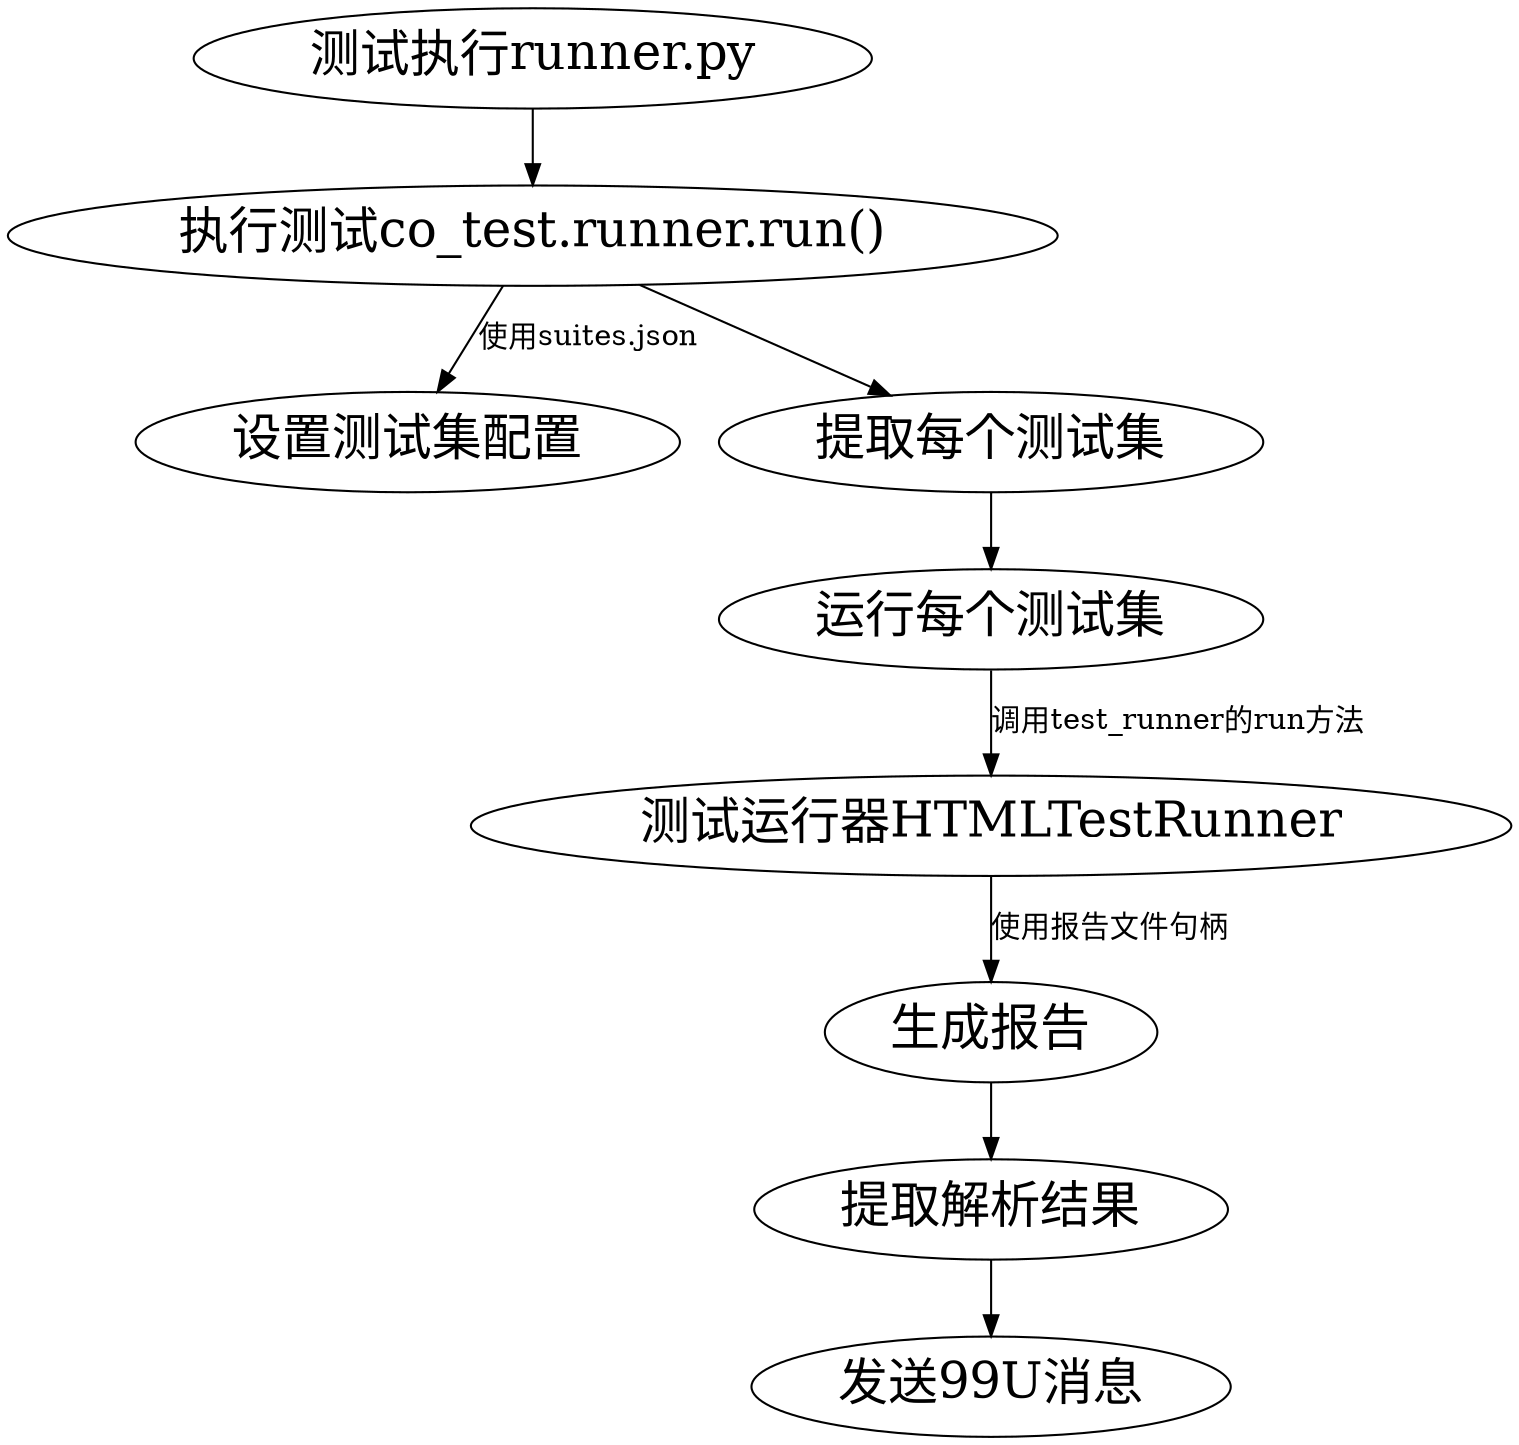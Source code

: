 // 图
digraph G {
    // 设置图属性
    // size
    // 设置全局结点中的字体
    node[fontsize=24];
	runner [label="测试执行runner.py"]

	report [label="生成报告"];

	run [label="执行测试co_test.runner.run()"];
	
	set_case_list [label="设置测试集配置"];

	get_test_cases [label="提取每个测试集"];

	run_test_cases [label="运行每个测试集"];

	get_result [label="提取解析结果"];

	send_im [label="发送99U消息"];

	runner -> run;

	run -> set_case_list [label="使用suites.json"];

	run -> get_test_cases;

	get_test_cases -> run_test_cases;

	report -> get_result;

	get_result -> send_im;

	test_runner [label="测试运行器HTMLTestRunner"];

	run_test_cases -> test_runner [label="调用test_runner的run方法"];

	test_runner -> report [label="使用报告文件句柄"];

}
